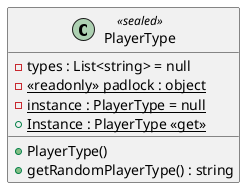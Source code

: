 @startuml PlayerType
class PlayerType <<sealed>> {
    - types : List<string> = null
    + PlayerType()
    - {static} <<readonly>> padlock : object
    - {static} instance : PlayerType = null
    + {static} Instance : PlayerType <<get>>
    + getRandomPlayerType() : string
}
@enduml
